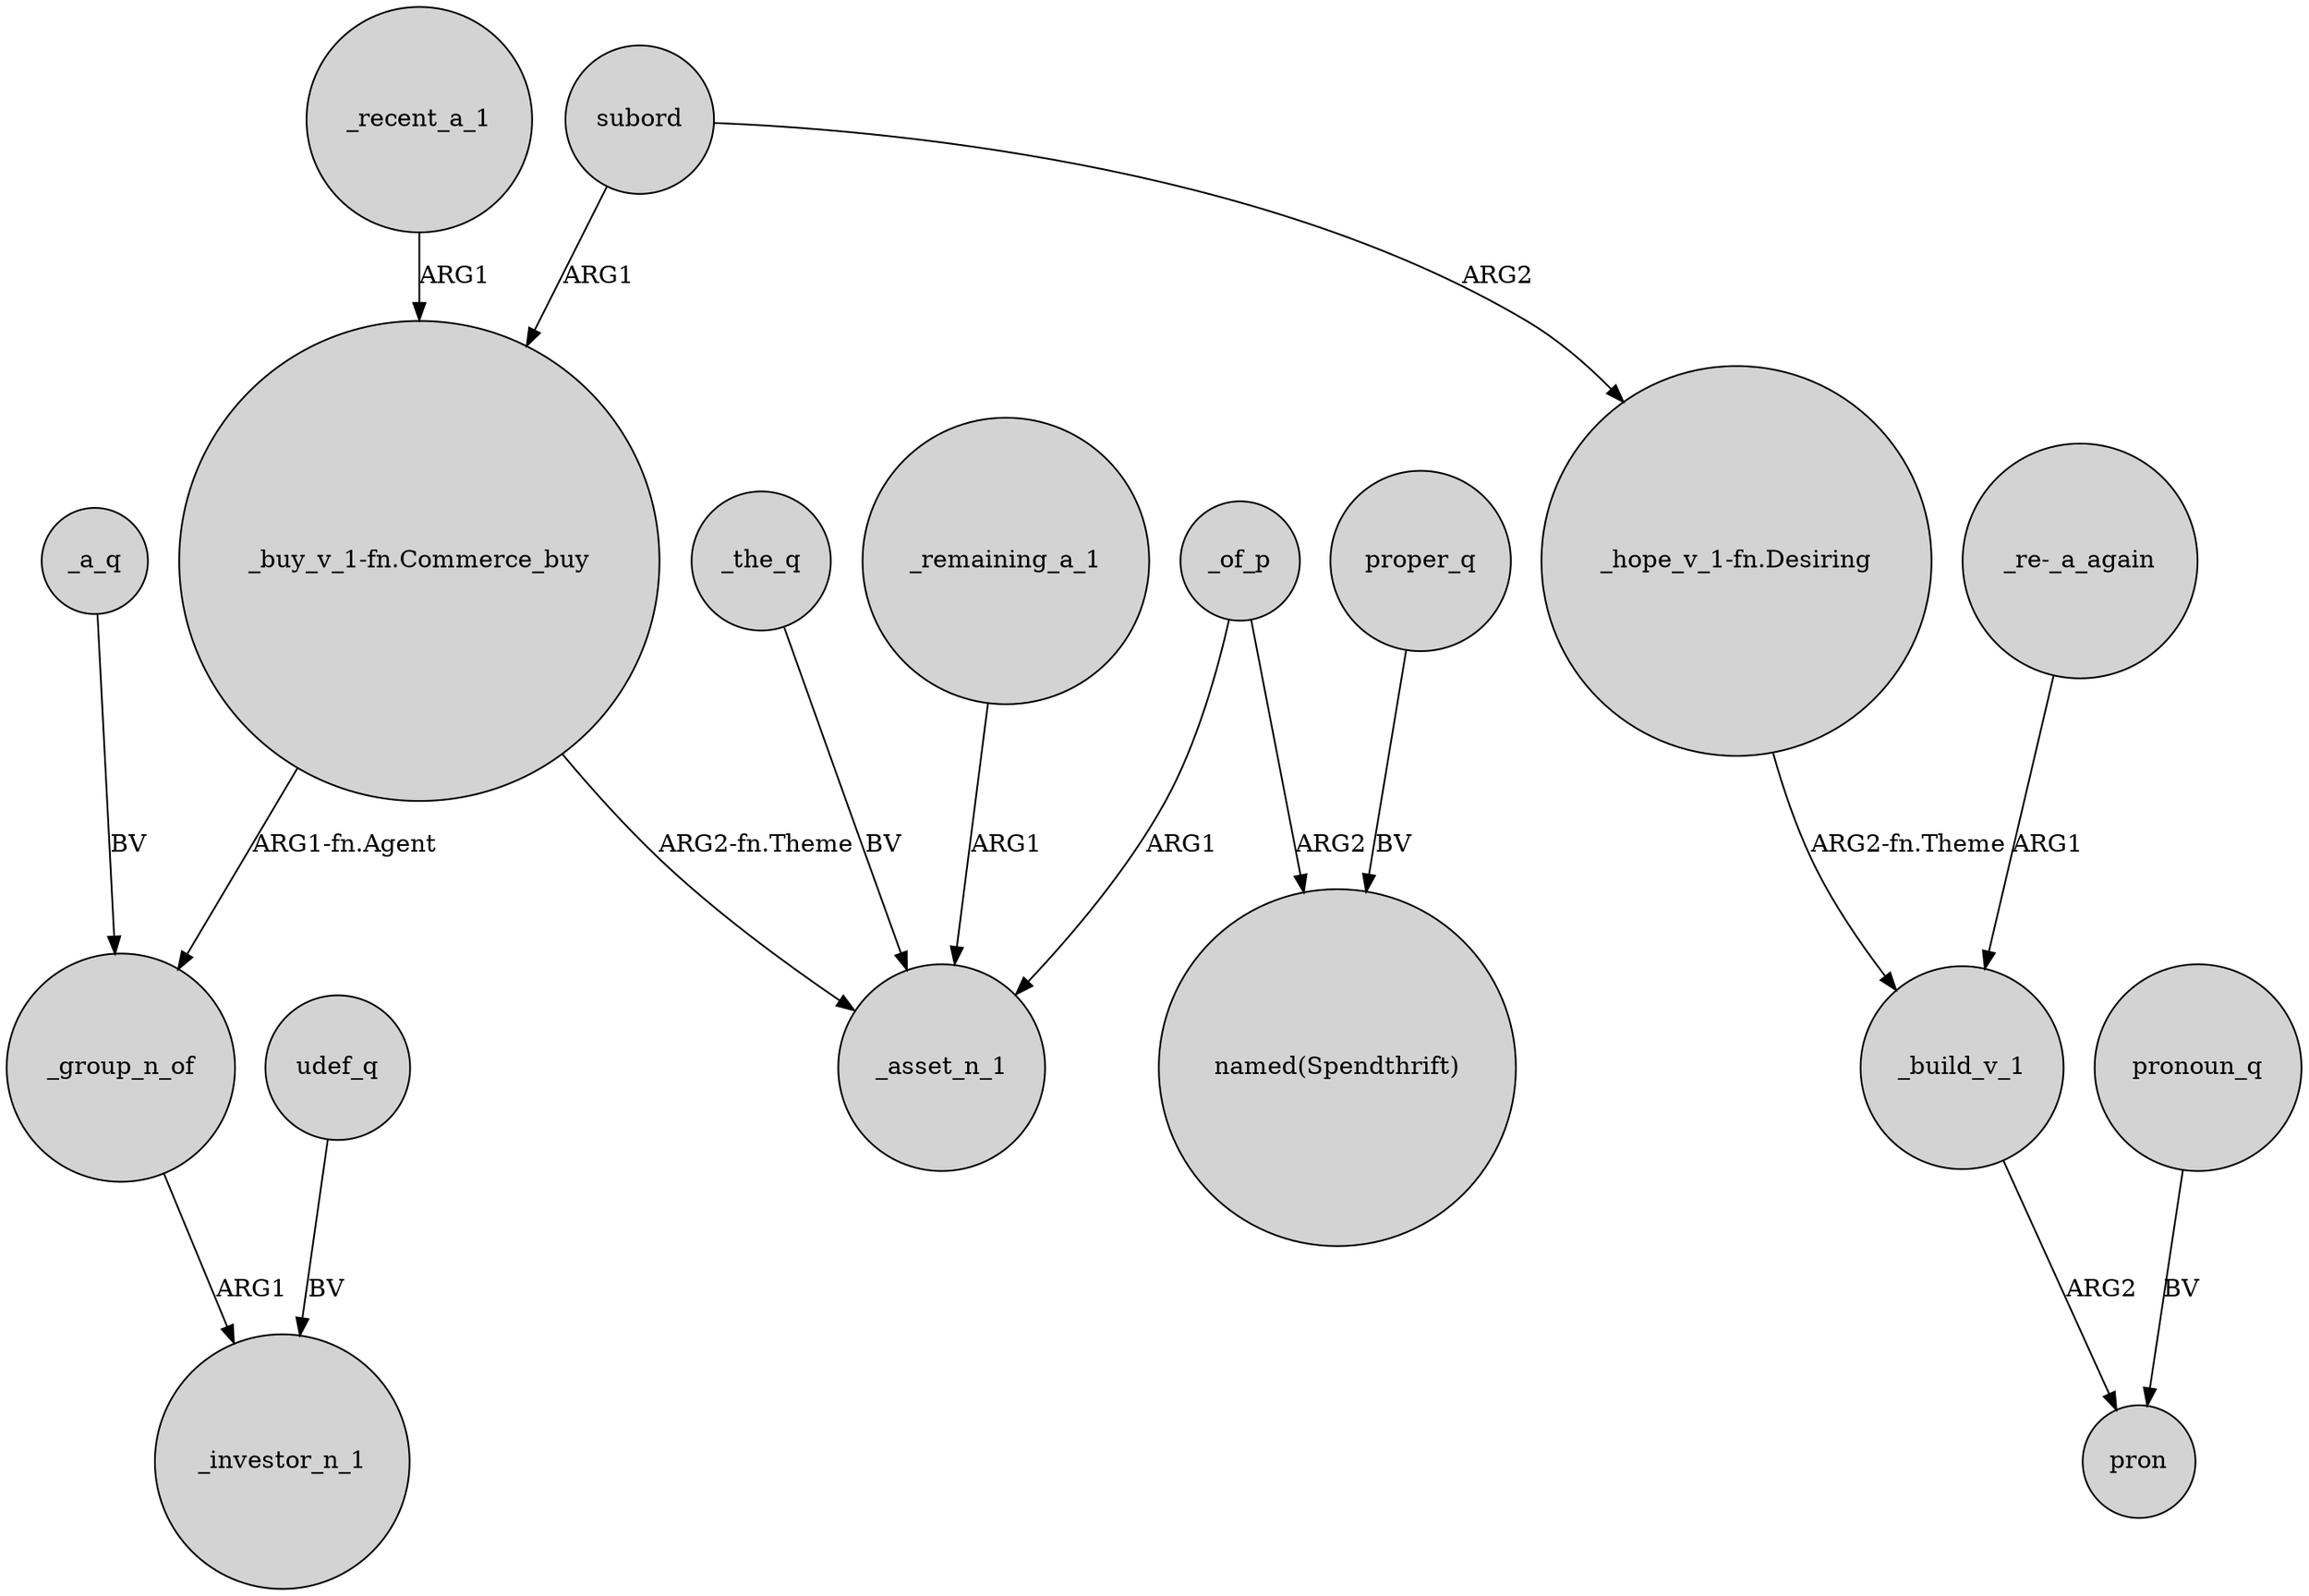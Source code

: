 digraph {
	node [shape=circle style=filled]
	_recent_a_1 -> "_buy_v_1-fn.Commerce_buy" [label=ARG1]
	_build_v_1 -> pron [label=ARG2]
	_a_q -> _group_n_of [label=BV]
	_group_n_of -> _investor_n_1 [label=ARG1]
	_of_p -> _asset_n_1 [label=ARG1]
	_the_q -> _asset_n_1 [label=BV]
	"_buy_v_1-fn.Commerce_buy" -> _asset_n_1 [label="ARG2-fn.Theme"]
	proper_q -> "named(Spendthrift)" [label=BV]
	udef_q -> _investor_n_1 [label=BV]
	subord -> "_buy_v_1-fn.Commerce_buy" [label=ARG1]
	subord -> "_hope_v_1-fn.Desiring" [label=ARG2]
	"_hope_v_1-fn.Desiring" -> _build_v_1 [label="ARG2-fn.Theme"]
	"_re-_a_again" -> _build_v_1 [label=ARG1]
	_of_p -> "named(Spendthrift)" [label=ARG2]
	_remaining_a_1 -> _asset_n_1 [label=ARG1]
	"_buy_v_1-fn.Commerce_buy" -> _group_n_of [label="ARG1-fn.Agent"]
	pronoun_q -> pron [label=BV]
}

